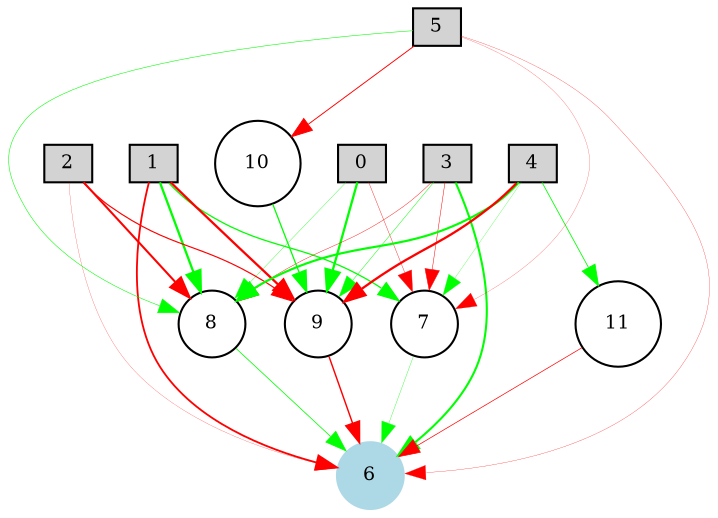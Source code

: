 digraph {
	node [fontsize=9 height=0.2 shape=circle width=0.2]
		0 [shape=box style=filled]
		1 [shape=box style=filled]
		2 [shape=box style=filled]
		3 [shape=box style=filled]
		4 [shape=box style=filled]
		5 [shape=box style=filled]
		6 [color=lightblue style=filled]
			4 -> 7 [color=green penwidth=0.12223112079 style=solid]
			4 -> 8 [color=green penwidth=1.03039774423 style=solid]
			5 -> 6 [color=red penwidth=0.128313712359 style=solid]
			2 -> 8 [color=red penwidth=0.992174455445 style=solid]
			0 -> 7 [color=red penwidth=0.181136802415 style=solid]
			1 -> 6 [color=red penwidth=0.876361536796 style=solid]
			3 -> 7 [color=red penwidth=0.23663591882 style=solid]
			5 -> 8 [color=green penwidth=0.264509623683 style=solid]
			4 -> 9 [color=red penwidth=1.1 style=solid]
			2 -> 9 [color=red penwidth=0.56356219186 style=solid]
			7 -> 6 [color=green penwidth=0.165585300342 style=solid]
			3 -> 6 [color=green penwidth=0.999734995422 style=solid]
			8 -> 6 [color=green penwidth=0.376710483828 style=solid]
			10 -> 9 [color=green penwidth=0.617056390366 style=solid]
			2 -> 6 [color=red penwidth=0.10342865607 style=solid]
			3 -> 9 [color=green penwidth=0.221573385783 style=solid]
			1 -> 9 [color=red penwidth=1.1 style=solid]
			0 -> 8 [color=green penwidth=0.159706728741 style=solid]
			9 -> 6 [color=red penwidth=0.689426472457 style=solid]
			4 -> 11 [color=green penwidth=0.395548660193 style=solid]
			5 -> 10 [color=red penwidth=0.453607877026 style=solid]
			5 -> 7 [color=red penwidth=0.102051612322 style=solid]
			3 -> 8 [color=red penwidth=0.197342748691 style=solid]
			1 -> 8 [color=green penwidth=1.1 style=solid]
			1 -> 7 [color=green penwidth=0.61584828945 style=solid]
			0 -> 9 [color=green penwidth=1.1 style=solid]
			11 -> 6 [color=red penwidth=0.335219445727 style=solid]
}